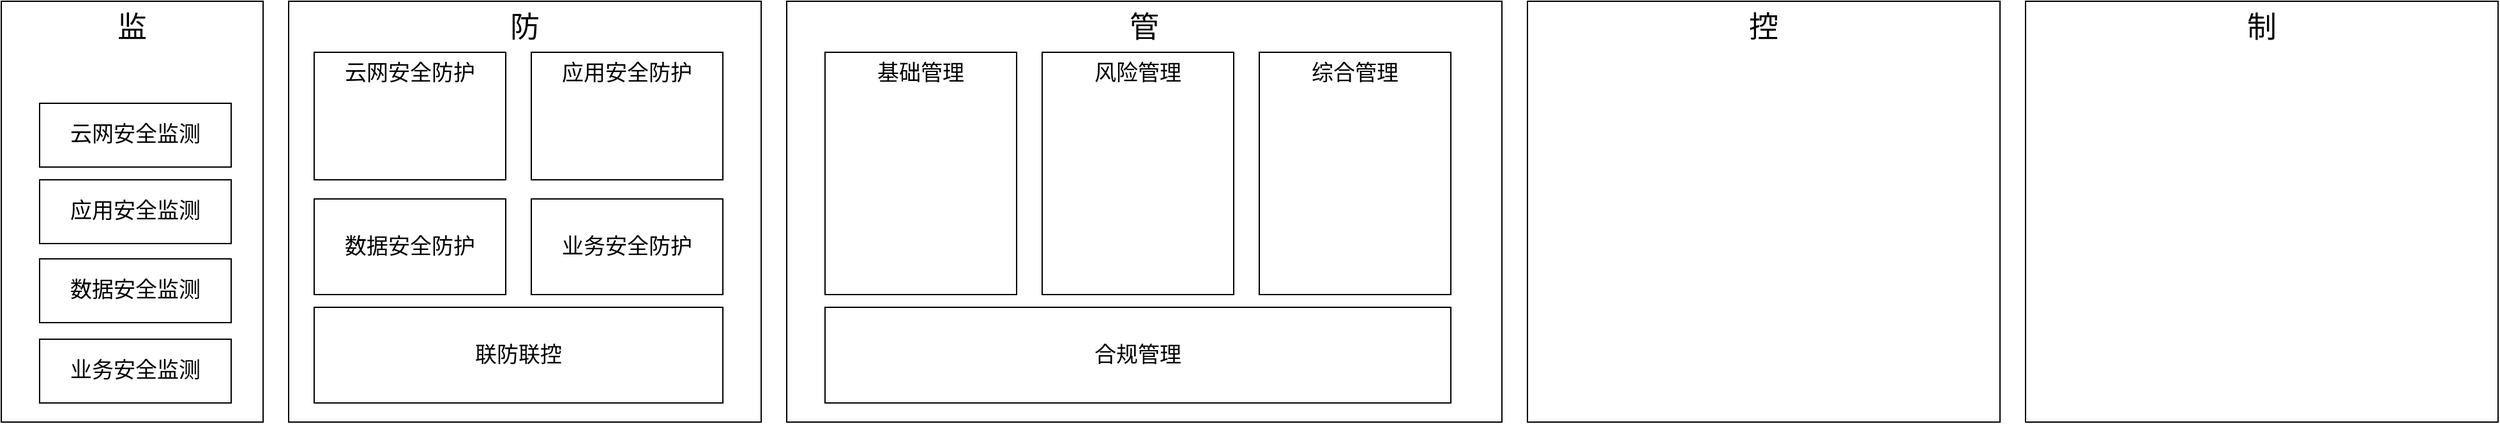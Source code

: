 <mxfile version="24.7.17">
  <diagram name="第 1 页" id="ClOAd1XYvCxr8NZ8p0QV">
    <mxGraphModel dx="1434" dy="780" grid="1" gridSize="10" guides="1" tooltips="1" connect="1" arrows="1" fold="1" page="1" pageScale="1" pageWidth="850" pageHeight="1100" math="0" shadow="0">
      <root>
        <mxCell id="0" />
        <mxCell id="1" parent="0" />
        <mxCell id="ONSPqAqh77pXOB1-c3SY-1" value="&lt;span style=&quot;font-size: 23px;&quot;&gt;监&lt;/span&gt;" style="rounded=0;whiteSpace=wrap;html=1;verticalAlign=top;fontSize=23;fontStyle=0" vertex="1" parent="1">
          <mxGeometry x="115" y="180" width="205" height="330" as="geometry" />
        </mxCell>
        <mxCell id="ONSPqAqh77pXOB1-c3SY-2" value="&lt;font style=&quot;font-size: 17px;&quot;&gt;云网安全监测&lt;/font&gt;" style="rounded=0;whiteSpace=wrap;html=1;fontStyle=0" vertex="1" parent="1">
          <mxGeometry x="145" y="260" width="150" height="50" as="geometry" />
        </mxCell>
        <mxCell id="ONSPqAqh77pXOB1-c3SY-3" value="&lt;font style=&quot;font-size: 17px;&quot;&gt;应用安全监测&lt;/font&gt;" style="rounded=0;whiteSpace=wrap;html=1;fontStyle=0" vertex="1" parent="1">
          <mxGeometry x="145" y="320" width="150" height="50" as="geometry" />
        </mxCell>
        <mxCell id="ONSPqAqh77pXOB1-c3SY-4" value="&lt;font style=&quot;font-size: 17px;&quot;&gt;数据安全监测&lt;/font&gt;" style="rounded=0;whiteSpace=wrap;html=1;fontStyle=0" vertex="1" parent="1">
          <mxGeometry x="145" y="382" width="150" height="50" as="geometry" />
        </mxCell>
        <mxCell id="ONSPqAqh77pXOB1-c3SY-5" value="&lt;font style=&quot;font-size: 17px;&quot;&gt;业务安全监测&lt;/font&gt;" style="rounded=0;whiteSpace=wrap;html=1;fontStyle=0" vertex="1" parent="1">
          <mxGeometry x="145" y="445" width="150" height="50" as="geometry" />
        </mxCell>
        <mxCell id="ONSPqAqh77pXOB1-c3SY-6" value="&lt;span style=&quot;font-size: 23px;&quot;&gt;防&lt;/span&gt;" style="rounded=0;whiteSpace=wrap;html=1;verticalAlign=top;fontSize=23;fontStyle=0" vertex="1" parent="1">
          <mxGeometry x="340" y="180" width="370" height="330" as="geometry" />
        </mxCell>
        <mxCell id="ONSPqAqh77pXOB1-c3SY-7" value="云网安全防护" style="rounded=0;whiteSpace=wrap;html=1;verticalAlign=top;fontSize=17;" vertex="1" parent="1">
          <mxGeometry x="360" y="220" width="150" height="100" as="geometry" />
        </mxCell>
        <mxCell id="ONSPqAqh77pXOB1-c3SY-8" value="应用安全防护" style="rounded=0;whiteSpace=wrap;html=1;verticalAlign=top;fontSize=17;" vertex="1" parent="1">
          <mxGeometry x="530" y="220" width="150" height="100" as="geometry" />
        </mxCell>
        <mxCell id="ONSPqAqh77pXOB1-c3SY-9" value="数据安全防护" style="rounded=0;whiteSpace=wrap;html=1;fontSize=17;" vertex="1" parent="1">
          <mxGeometry x="360" y="335" width="150" height="75" as="geometry" />
        </mxCell>
        <mxCell id="ONSPqAqh77pXOB1-c3SY-10" value="业务安全防护" style="rounded=0;whiteSpace=wrap;html=1;fontSize=17;" vertex="1" parent="1">
          <mxGeometry x="530" y="335" width="150" height="75" as="geometry" />
        </mxCell>
        <mxCell id="ONSPqAqh77pXOB1-c3SY-11" value="联防联控" style="rounded=0;whiteSpace=wrap;html=1;fontSize=17;" vertex="1" parent="1">
          <mxGeometry x="360" y="420" width="320" height="75" as="geometry" />
        </mxCell>
        <mxCell id="ONSPqAqh77pXOB1-c3SY-12" value="&lt;span style=&quot;font-size: 23px;&quot;&gt;管&lt;/span&gt;" style="rounded=0;whiteSpace=wrap;html=1;verticalAlign=top;fontSize=23;fontStyle=0" vertex="1" parent="1">
          <mxGeometry x="730" y="180" width="560" height="330" as="geometry" />
        </mxCell>
        <mxCell id="ONSPqAqh77pXOB1-c3SY-13" value="基础管理" style="rounded=0;whiteSpace=wrap;html=1;verticalAlign=top;fontSize=17;" vertex="1" parent="1">
          <mxGeometry x="760" y="220" width="150" height="190" as="geometry" />
        </mxCell>
        <mxCell id="ONSPqAqh77pXOB1-c3SY-14" value="风险管理" style="rounded=0;whiteSpace=wrap;html=1;verticalAlign=top;fontSize=17;" vertex="1" parent="1">
          <mxGeometry x="930" y="220" width="150" height="190" as="geometry" />
        </mxCell>
        <mxCell id="ONSPqAqh77pXOB1-c3SY-15" value="综合管理" style="rounded=0;whiteSpace=wrap;html=1;verticalAlign=top;fontSize=17;" vertex="1" parent="1">
          <mxGeometry x="1100" y="220" width="150" height="190" as="geometry" />
        </mxCell>
        <mxCell id="ONSPqAqh77pXOB1-c3SY-16" value="合规管理" style="rounded=0;whiteSpace=wrap;html=1;fontSize=17;" vertex="1" parent="1">
          <mxGeometry x="760" y="420" width="490" height="75" as="geometry" />
        </mxCell>
        <mxCell id="ONSPqAqh77pXOB1-c3SY-17" value="&lt;span style=&quot;font-size: 23px;&quot;&gt;控&lt;/span&gt;" style="rounded=0;whiteSpace=wrap;html=1;verticalAlign=top;fontSize=23;fontStyle=0" vertex="1" parent="1">
          <mxGeometry x="1310" y="180" width="370" height="330" as="geometry" />
        </mxCell>
        <mxCell id="ONSPqAqh77pXOB1-c3SY-18" value="&lt;span style=&quot;font-size: 23px;&quot;&gt;制&lt;/span&gt;" style="rounded=0;whiteSpace=wrap;html=1;verticalAlign=top;fontSize=23;fontStyle=0" vertex="1" parent="1">
          <mxGeometry x="1700" y="180" width="370" height="330" as="geometry" />
        </mxCell>
      </root>
    </mxGraphModel>
  </diagram>
</mxfile>
